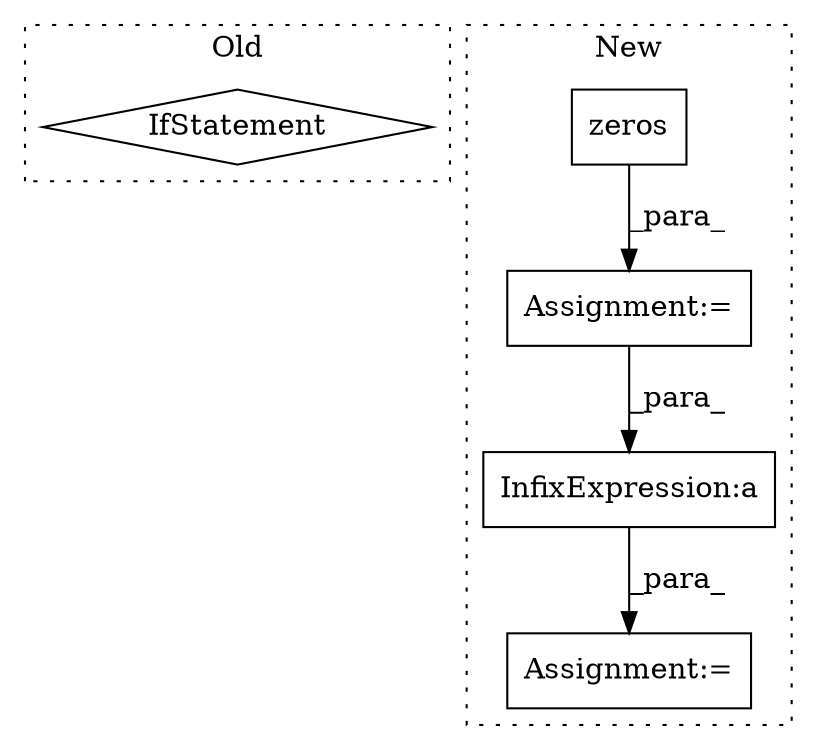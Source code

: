 digraph G {
subgraph cluster0 {
1 [label="IfStatement" a="25" s="4328" l="22" shape="diamond"];
label = "Old";
style="dotted";
}
subgraph cluster1 {
2 [label="zeros" a="32" s="4274,4285" l="6,1" shape="box"];
3 [label="Assignment:=" a="7" s="4390" l="1" shape="box"];
4 [label="Assignment:=" a="7" s="4254" l="12" shape="box"];
5 [label="InfixExpression:a" a="27" s="4418" l="3" shape="box"];
label = "New";
style="dotted";
}
2 -> 4 [label="_para_"];
4 -> 5 [label="_para_"];
5 -> 3 [label="_para_"];
}
